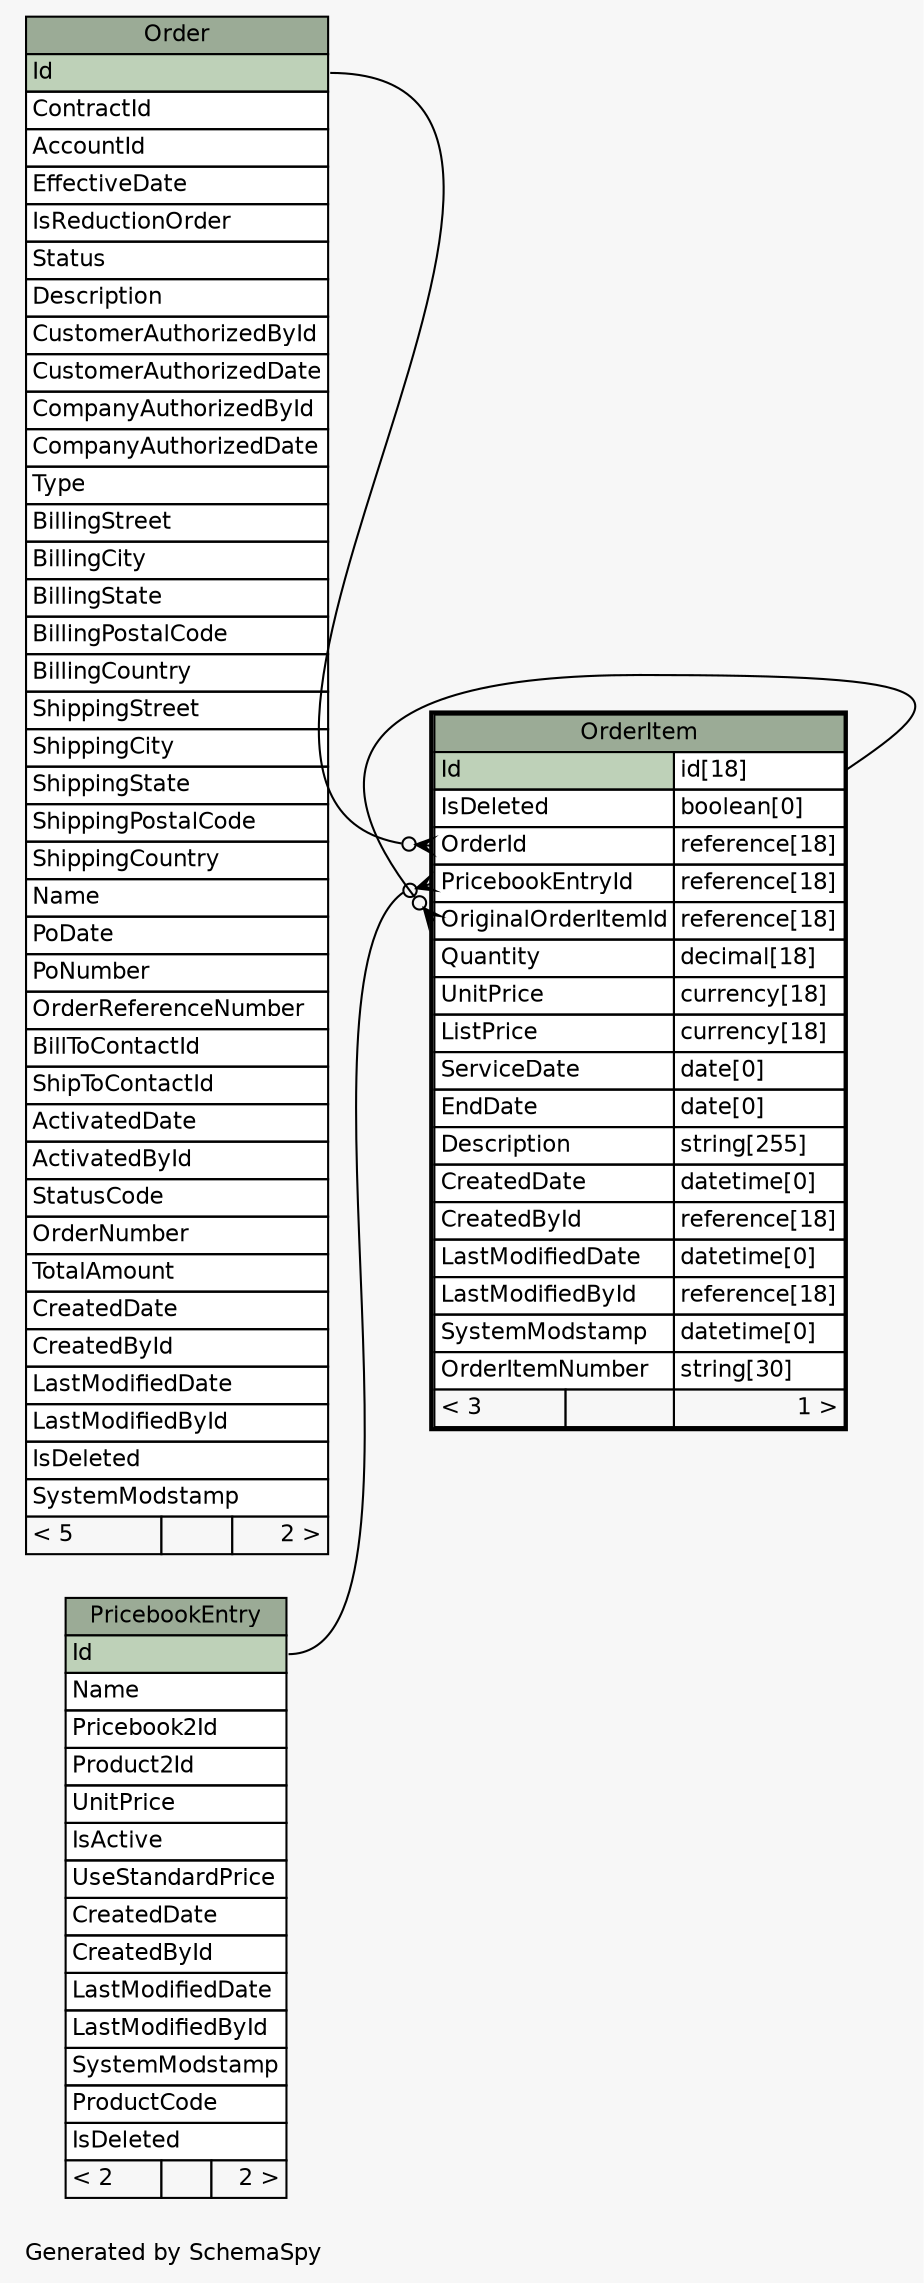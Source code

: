 // dot 2.36.0 on Mac OS X 10.11.6
// SchemaSpy rev 590
digraph "oneDegreeRelationshipsDiagram" {
  graph [
    rankdir="RL"
    bgcolor="#f7f7f7"
    label="\nGenerated by SchemaSpy"
    labeljust="l"
    nodesep="0.18"
    ranksep="0.46"
    fontname="Helvetica"
    fontsize="11"
  ];
  node [
    fontname="Helvetica"
    fontsize="11"
    shape="plaintext"
  ];
  edge [
    arrowsize="0.8"
  ];
  "OrderItem":"OrderId":w -> "Order":"Id":e [arrowhead=none dir=back arrowtail=crowodot];
  "OrderItem":"OriginalOrderItemId":w -> "OrderItem":"Id.type":e [arrowhead=none dir=back arrowtail=crowodot];
  "OrderItem":"PricebookEntryId":w -> "PricebookEntry":"Id":e [arrowhead=none dir=back arrowtail=crowodot];
  "Order" [
    label=<
    <TABLE BORDER="0" CELLBORDER="1" CELLSPACING="0" BGCOLOR="#ffffff">
      <TR><TD COLSPAN="3" BGCOLOR="#9bab96" ALIGN="CENTER">Order</TD></TR>
      <TR><TD PORT="Id" COLSPAN="3" BGCOLOR="#bed1b8" ALIGN="LEFT">Id</TD></TR>
      <TR><TD PORT="ContractId" COLSPAN="3" ALIGN="LEFT">ContractId</TD></TR>
      <TR><TD PORT="AccountId" COLSPAN="3" ALIGN="LEFT">AccountId</TD></TR>
      <TR><TD PORT="EffectiveDate" COLSPAN="3" ALIGN="LEFT">EffectiveDate</TD></TR>
      <TR><TD PORT="IsReductionOrder" COLSPAN="3" ALIGN="LEFT">IsReductionOrder</TD></TR>
      <TR><TD PORT="Status" COLSPAN="3" ALIGN="LEFT">Status</TD></TR>
      <TR><TD PORT="Description" COLSPAN="3" ALIGN="LEFT">Description</TD></TR>
      <TR><TD PORT="CustomerAuthorizedById" COLSPAN="3" ALIGN="LEFT">CustomerAuthorizedById</TD></TR>
      <TR><TD PORT="CustomerAuthorizedDate" COLSPAN="3" ALIGN="LEFT">CustomerAuthorizedDate</TD></TR>
      <TR><TD PORT="CompanyAuthorizedById" COLSPAN="3" ALIGN="LEFT">CompanyAuthorizedById</TD></TR>
      <TR><TD PORT="CompanyAuthorizedDate" COLSPAN="3" ALIGN="LEFT">CompanyAuthorizedDate</TD></TR>
      <TR><TD PORT="Type" COLSPAN="3" ALIGN="LEFT">Type</TD></TR>
      <TR><TD PORT="BillingStreet" COLSPAN="3" ALIGN="LEFT">BillingStreet</TD></TR>
      <TR><TD PORT="BillingCity" COLSPAN="3" ALIGN="LEFT">BillingCity</TD></TR>
      <TR><TD PORT="BillingState" COLSPAN="3" ALIGN="LEFT">BillingState</TD></TR>
      <TR><TD PORT="BillingPostalCode" COLSPAN="3" ALIGN="LEFT">BillingPostalCode</TD></TR>
      <TR><TD PORT="BillingCountry" COLSPAN="3" ALIGN="LEFT">BillingCountry</TD></TR>
      <TR><TD PORT="ShippingStreet" COLSPAN="3" ALIGN="LEFT">ShippingStreet</TD></TR>
      <TR><TD PORT="ShippingCity" COLSPAN="3" ALIGN="LEFT">ShippingCity</TD></TR>
      <TR><TD PORT="ShippingState" COLSPAN="3" ALIGN="LEFT">ShippingState</TD></TR>
      <TR><TD PORT="ShippingPostalCode" COLSPAN="3" ALIGN="LEFT">ShippingPostalCode</TD></TR>
      <TR><TD PORT="ShippingCountry" COLSPAN="3" ALIGN="LEFT">ShippingCountry</TD></TR>
      <TR><TD PORT="Name" COLSPAN="3" ALIGN="LEFT">Name</TD></TR>
      <TR><TD PORT="PoDate" COLSPAN="3" ALIGN="LEFT">PoDate</TD></TR>
      <TR><TD PORT="PoNumber" COLSPAN="3" ALIGN="LEFT">PoNumber</TD></TR>
      <TR><TD PORT="OrderReferenceNumber" COLSPAN="3" ALIGN="LEFT">OrderReferenceNumber</TD></TR>
      <TR><TD PORT="BillToContactId" COLSPAN="3" ALIGN="LEFT">BillToContactId</TD></TR>
      <TR><TD PORT="ShipToContactId" COLSPAN="3" ALIGN="LEFT">ShipToContactId</TD></TR>
      <TR><TD PORT="ActivatedDate" COLSPAN="3" ALIGN="LEFT">ActivatedDate</TD></TR>
      <TR><TD PORT="ActivatedById" COLSPAN="3" ALIGN="LEFT">ActivatedById</TD></TR>
      <TR><TD PORT="StatusCode" COLSPAN="3" ALIGN="LEFT">StatusCode</TD></TR>
      <TR><TD PORT="OrderNumber" COLSPAN="3" ALIGN="LEFT">OrderNumber</TD></TR>
      <TR><TD PORT="TotalAmount" COLSPAN="3" ALIGN="LEFT">TotalAmount</TD></TR>
      <TR><TD PORT="CreatedDate" COLSPAN="3" ALIGN="LEFT">CreatedDate</TD></TR>
      <TR><TD PORT="CreatedById" COLSPAN="3" ALIGN="LEFT">CreatedById</TD></TR>
      <TR><TD PORT="LastModifiedDate" COLSPAN="3" ALIGN="LEFT">LastModifiedDate</TD></TR>
      <TR><TD PORT="LastModifiedById" COLSPAN="3" ALIGN="LEFT">LastModifiedById</TD></TR>
      <TR><TD PORT="IsDeleted" COLSPAN="3" ALIGN="LEFT">IsDeleted</TD></TR>
      <TR><TD PORT="SystemModstamp" COLSPAN="3" ALIGN="LEFT">SystemModstamp</TD></TR>
      <TR><TD ALIGN="LEFT" BGCOLOR="#f7f7f7">&lt; 5</TD><TD ALIGN="RIGHT" BGCOLOR="#f7f7f7">  </TD><TD ALIGN="RIGHT" BGCOLOR="#f7f7f7">2 &gt;</TD></TR>
    </TABLE>>
    URL="Order.html"
    tooltip="Order"
  ];
  "OrderItem" [
    label=<
    <TABLE BORDER="2" CELLBORDER="1" CELLSPACING="0" BGCOLOR="#ffffff">
      <TR><TD COLSPAN="3" BGCOLOR="#9bab96" ALIGN="CENTER">OrderItem</TD></TR>
      <TR><TD PORT="Id" COLSPAN="2" BGCOLOR="#bed1b8" ALIGN="LEFT">Id</TD><TD PORT="Id.type" ALIGN="LEFT">id[18]</TD></TR>
      <TR><TD PORT="IsDeleted" COLSPAN="2" ALIGN="LEFT">IsDeleted</TD><TD PORT="IsDeleted.type" ALIGN="LEFT">boolean[0]</TD></TR>
      <TR><TD PORT="OrderId" COLSPAN="2" ALIGN="LEFT">OrderId</TD><TD PORT="OrderId.type" ALIGN="LEFT">reference[18]</TD></TR>
      <TR><TD PORT="PricebookEntryId" COLSPAN="2" ALIGN="LEFT">PricebookEntryId</TD><TD PORT="PricebookEntryId.type" ALIGN="LEFT">reference[18]</TD></TR>
      <TR><TD PORT="OriginalOrderItemId" COLSPAN="2" ALIGN="LEFT">OriginalOrderItemId</TD><TD PORT="OriginalOrderItemId.type" ALIGN="LEFT">reference[18]</TD></TR>
      <TR><TD PORT="Quantity" COLSPAN="2" ALIGN="LEFT">Quantity</TD><TD PORT="Quantity.type" ALIGN="LEFT">decimal[18]</TD></TR>
      <TR><TD PORT="UnitPrice" COLSPAN="2" ALIGN="LEFT">UnitPrice</TD><TD PORT="UnitPrice.type" ALIGN="LEFT">currency[18]</TD></TR>
      <TR><TD PORT="ListPrice" COLSPAN="2" ALIGN="LEFT">ListPrice</TD><TD PORT="ListPrice.type" ALIGN="LEFT">currency[18]</TD></TR>
      <TR><TD PORT="ServiceDate" COLSPAN="2" ALIGN="LEFT">ServiceDate</TD><TD PORT="ServiceDate.type" ALIGN="LEFT">date[0]</TD></TR>
      <TR><TD PORT="EndDate" COLSPAN="2" ALIGN="LEFT">EndDate</TD><TD PORT="EndDate.type" ALIGN="LEFT">date[0]</TD></TR>
      <TR><TD PORT="Description" COLSPAN="2" ALIGN="LEFT">Description</TD><TD PORT="Description.type" ALIGN="LEFT">string[255]</TD></TR>
      <TR><TD PORT="CreatedDate" COLSPAN="2" ALIGN="LEFT">CreatedDate</TD><TD PORT="CreatedDate.type" ALIGN="LEFT">datetime[0]</TD></TR>
      <TR><TD PORT="CreatedById" COLSPAN="2" ALIGN="LEFT">CreatedById</TD><TD PORT="CreatedById.type" ALIGN="LEFT">reference[18]</TD></TR>
      <TR><TD PORT="LastModifiedDate" COLSPAN="2" ALIGN="LEFT">LastModifiedDate</TD><TD PORT="LastModifiedDate.type" ALIGN="LEFT">datetime[0]</TD></TR>
      <TR><TD PORT="LastModifiedById" COLSPAN="2" ALIGN="LEFT">LastModifiedById</TD><TD PORT="LastModifiedById.type" ALIGN="LEFT">reference[18]</TD></TR>
      <TR><TD PORT="SystemModstamp" COLSPAN="2" ALIGN="LEFT">SystemModstamp</TD><TD PORT="SystemModstamp.type" ALIGN="LEFT">datetime[0]</TD></TR>
      <TR><TD PORT="OrderItemNumber" COLSPAN="2" ALIGN="LEFT">OrderItemNumber</TD><TD PORT="OrderItemNumber.type" ALIGN="LEFT">string[30]</TD></TR>
      <TR><TD ALIGN="LEFT" BGCOLOR="#f7f7f7">&lt; 3</TD><TD ALIGN="RIGHT" BGCOLOR="#f7f7f7">  </TD><TD ALIGN="RIGHT" BGCOLOR="#f7f7f7">1 &gt;</TD></TR>
    </TABLE>>
    URL="OrderItem.html"
    tooltip="OrderItem"
  ];
  "PricebookEntry" [
    label=<
    <TABLE BORDER="0" CELLBORDER="1" CELLSPACING="0" BGCOLOR="#ffffff">
      <TR><TD COLSPAN="3" BGCOLOR="#9bab96" ALIGN="CENTER">PricebookEntry</TD></TR>
      <TR><TD PORT="Id" COLSPAN="3" BGCOLOR="#bed1b8" ALIGN="LEFT">Id</TD></TR>
      <TR><TD PORT="Name" COLSPAN="3" ALIGN="LEFT">Name</TD></TR>
      <TR><TD PORT="Pricebook2Id" COLSPAN="3" ALIGN="LEFT">Pricebook2Id</TD></TR>
      <TR><TD PORT="Product2Id" COLSPAN="3" ALIGN="LEFT">Product2Id</TD></TR>
      <TR><TD PORT="UnitPrice" COLSPAN="3" ALIGN="LEFT">UnitPrice</TD></TR>
      <TR><TD PORT="IsActive" COLSPAN="3" ALIGN="LEFT">IsActive</TD></TR>
      <TR><TD PORT="UseStandardPrice" COLSPAN="3" ALIGN="LEFT">UseStandardPrice</TD></TR>
      <TR><TD PORT="CreatedDate" COLSPAN="3" ALIGN="LEFT">CreatedDate</TD></TR>
      <TR><TD PORT="CreatedById" COLSPAN="3" ALIGN="LEFT">CreatedById</TD></TR>
      <TR><TD PORT="LastModifiedDate" COLSPAN="3" ALIGN="LEFT">LastModifiedDate</TD></TR>
      <TR><TD PORT="LastModifiedById" COLSPAN="3" ALIGN="LEFT">LastModifiedById</TD></TR>
      <TR><TD PORT="SystemModstamp" COLSPAN="3" ALIGN="LEFT">SystemModstamp</TD></TR>
      <TR><TD PORT="ProductCode" COLSPAN="3" ALIGN="LEFT">ProductCode</TD></TR>
      <TR><TD PORT="IsDeleted" COLSPAN="3" ALIGN="LEFT">IsDeleted</TD></TR>
      <TR><TD ALIGN="LEFT" BGCOLOR="#f7f7f7">&lt; 2</TD><TD ALIGN="RIGHT" BGCOLOR="#f7f7f7">  </TD><TD ALIGN="RIGHT" BGCOLOR="#f7f7f7">2 &gt;</TD></TR>
    </TABLE>>
    URL="PricebookEntry.html"
    tooltip="PricebookEntry"
  ];
}
